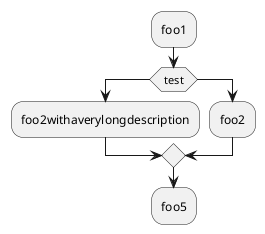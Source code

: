 {
  "sha1": "ip52cedy2m59a57slwx7av3bc5xclfr",
  "insertion": {
    "when": "2024-06-03T18:59:31.057Z",
    "user": "plantuml@gmail.com"
  }
}
@startuml
:foo1;
if (test) then
  :foo2withaverylongdescription;
else
  :foo2;
endif
:foo5;
@enduml
